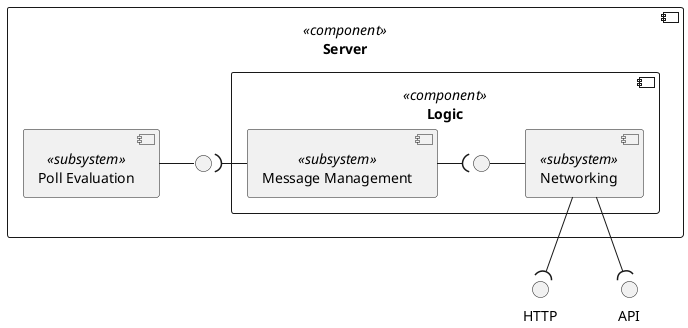 @startuml
() "HTTP" as http
() "API" as api


component "Server" <<component>> as server{
    component "Logic" <<component>> as logic{
        [Networking] <<subsystem>> as network
        [Message Management] <<subsystem>> as message
        () " " as empty1
    }
    [Poll Evaluation] <<subsystem>> as pe
     () " " as empty2
}


http )-up- network
empty2 -left- pe
network -left- empty1
api )-up- network
message -( empty1
message -( empty2
@enduml